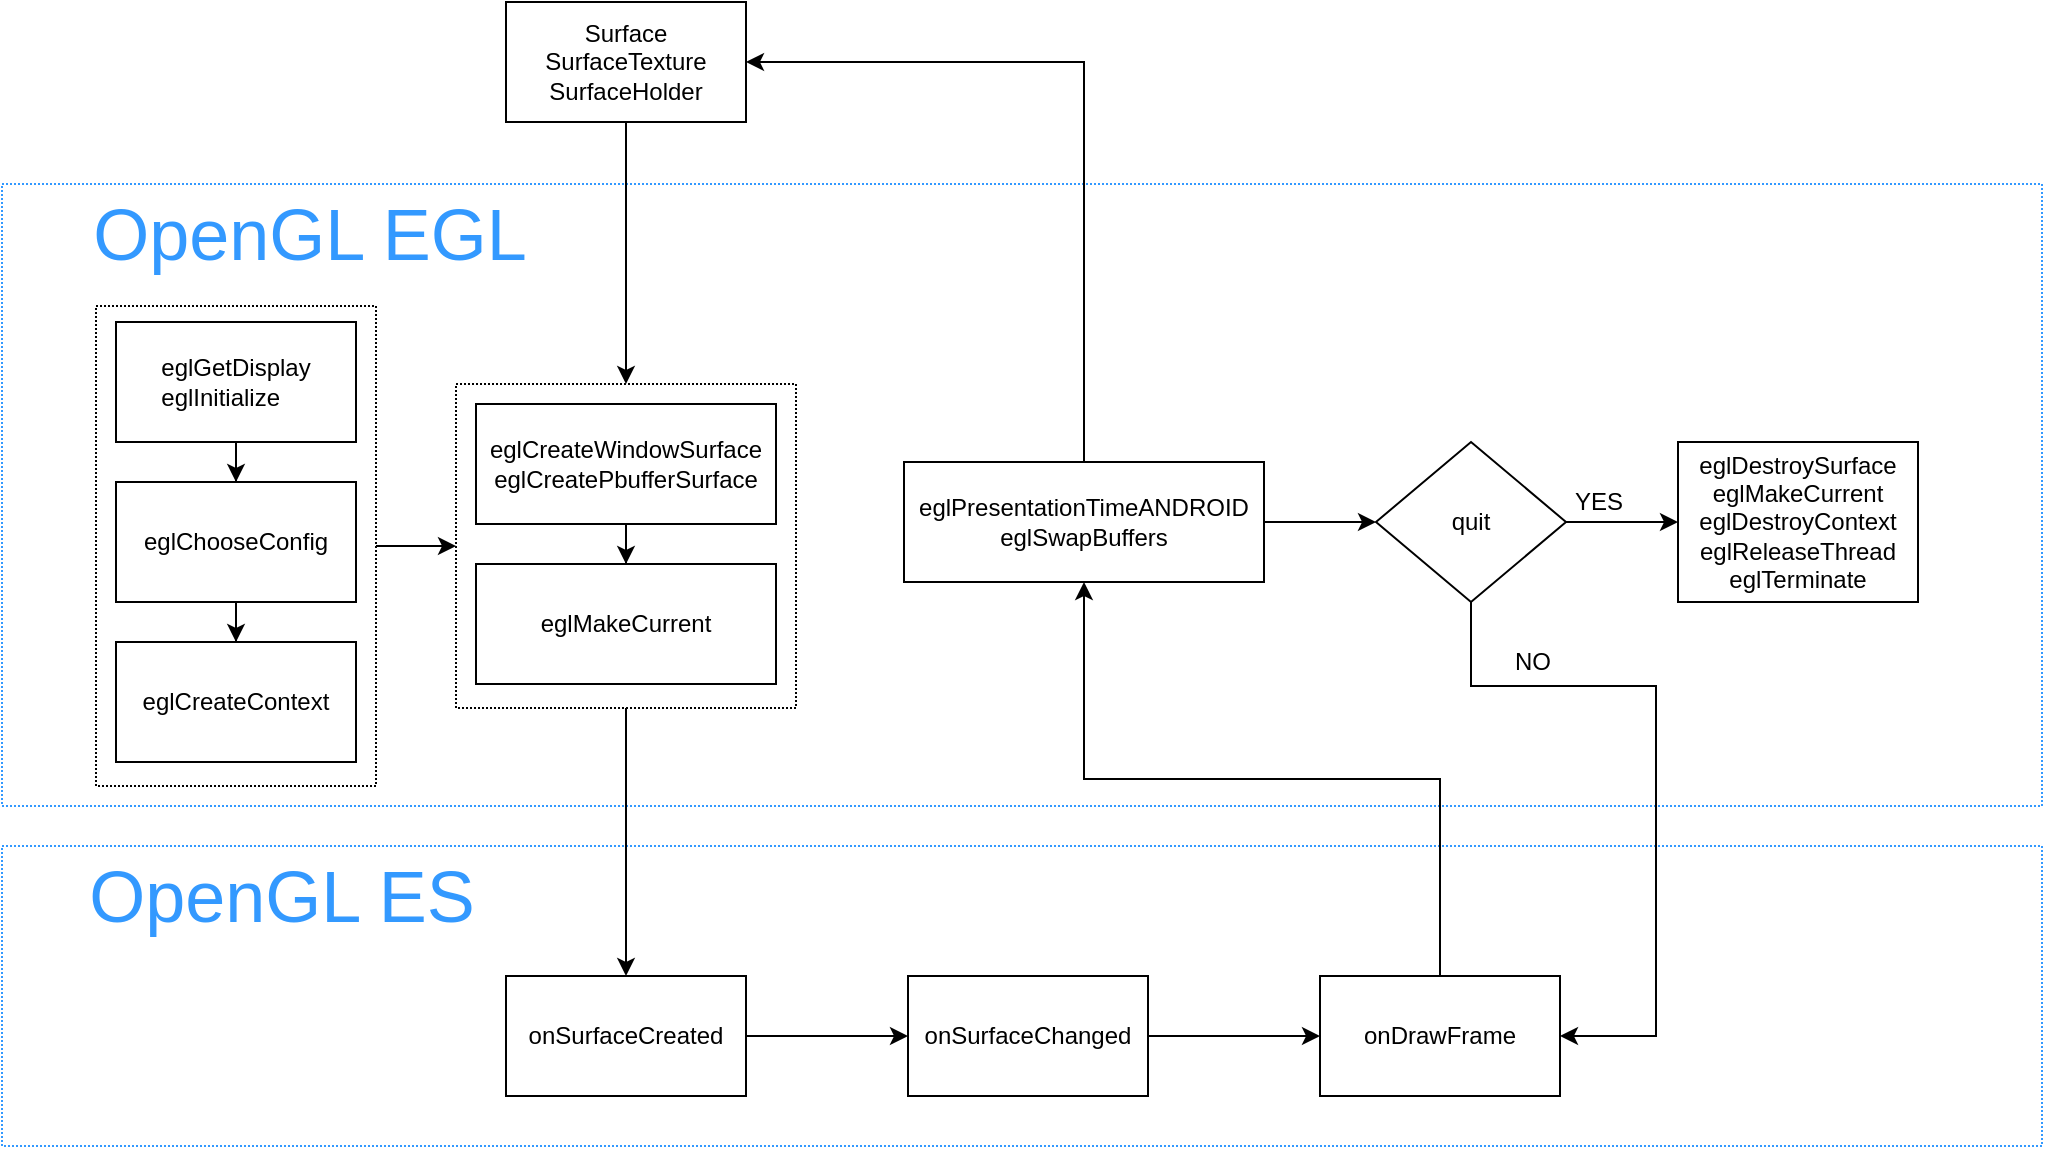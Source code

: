<mxfile version="16.6.7" type="device"><diagram id="qUqzRMUmqIEmypI3yQU-" name="Page-1"><mxGraphModel dx="946" dy="557" grid="1" gridSize="10" guides="1" tooltips="1" connect="1" arrows="1" fold="1" page="1" pageScale="1" pageWidth="1100" pageHeight="850" math="0" shadow="0"><root><mxCell id="0"/><mxCell id="1" parent="0"/><mxCell id="hj5xTVK4cAH3CIKL3ZDX-53" value="" style="rounded=0;whiteSpace=wrap;html=1;fillColor=none;dashed=1;strokeColor=#3399FF;strokeWidth=1;dashPattern=1 1;" parent="1" vertex="1"><mxGeometry x="40" y="531" width="1020" height="150" as="geometry"/></mxCell><mxCell id="hj5xTVK4cAH3CIKL3ZDX-50" value="" style="rounded=0;whiteSpace=wrap;html=1;fillColor=none;dashed=1;strokeColor=#3399FF;strokeWidth=1;dashPattern=1 1;" parent="1" vertex="1"><mxGeometry x="40" y="200" width="1020" height="311" as="geometry"/></mxCell><mxCell id="hj5xTVK4cAH3CIKL3ZDX-6" value="" style="edgeStyle=orthogonalEdgeStyle;rounded=0;orthogonalLoop=1;jettySize=auto;html=1;verticalAlign=middle;" parent="1" source="hj5xTVK4cAH3CIKL3ZDX-2" target="hj5xTVK4cAH3CIKL3ZDX-3" edge="1"><mxGeometry relative="1" as="geometry"/></mxCell><mxCell id="hj5xTVK4cAH3CIKL3ZDX-2" value="&lt;div&gt;eglGetDisplay&lt;/div&gt;&lt;div style=&quot;text-align: left&quot;&gt;eglInitialize&lt;/div&gt;" style="rounded=0;whiteSpace=wrap;html=1;verticalAlign=middle;flipH=1;" parent="1" vertex="1"><mxGeometry x="97" y="269" width="120" height="60" as="geometry"/></mxCell><mxCell id="hj5xTVK4cAH3CIKL3ZDX-7" value="" style="edgeStyle=orthogonalEdgeStyle;rounded=0;orthogonalLoop=1;jettySize=auto;html=1;verticalAlign=middle;" parent="1" source="hj5xTVK4cAH3CIKL3ZDX-3" target="hj5xTVK4cAH3CIKL3ZDX-4" edge="1"><mxGeometry relative="1" as="geometry"/></mxCell><mxCell id="hj5xTVK4cAH3CIKL3ZDX-3" value="eglChooseConfig" style="rounded=0;whiteSpace=wrap;html=1;verticalAlign=middle;flipH=1;" parent="1" vertex="1"><mxGeometry x="97" y="349" width="120" height="60" as="geometry"/></mxCell><mxCell id="hj5xTVK4cAH3CIKL3ZDX-8" value="" style="edgeStyle=orthogonalEdgeStyle;rounded=0;orthogonalLoop=1;jettySize=auto;html=1;verticalAlign=middle;exitX=1;exitY=0.5;exitDx=0;exitDy=0;entryX=0;entryY=0.5;entryDx=0;entryDy=0;" parent="1" source="ZpeD-SsbBANs4LS9PODU-2" target="ZpeD-SsbBANs4LS9PODU-3" edge="1"><mxGeometry relative="1" as="geometry"/></mxCell><mxCell id="hj5xTVK4cAH3CIKL3ZDX-4" value="eglCreateContext" style="rounded=0;whiteSpace=wrap;html=1;verticalAlign=middle;flipH=1;" parent="1" vertex="1"><mxGeometry x="97" y="429" width="120" height="60" as="geometry"/></mxCell><mxCell id="hj5xTVK4cAH3CIKL3ZDX-52" value="" style="edgeStyle=orthogonalEdgeStyle;rounded=0;orthogonalLoop=1;jettySize=auto;html=1;" parent="1" source="hj5xTVK4cAH3CIKL3ZDX-5" target="hj5xTVK4cAH3CIKL3ZDX-17" edge="1"><mxGeometry relative="1" as="geometry"/></mxCell><mxCell id="hj5xTVK4cAH3CIKL3ZDX-5" value="eglCreateWindowSurface&lt;br&gt;eglCreatePbufferSurface" style="rounded=0;whiteSpace=wrap;html=1;align=center;verticalAlign=middle;flipH=1;" parent="1" vertex="1"><mxGeometry x="277" y="310" width="150" height="60" as="geometry"/></mxCell><mxCell id="hj5xTVK4cAH3CIKL3ZDX-49" style="edgeStyle=orthogonalEdgeStyle;rounded=0;orthogonalLoop=1;jettySize=auto;html=1;exitX=0.5;exitY=0;exitDx=0;exitDy=0;entryX=0.5;entryY=1;entryDx=0;entryDy=0;" parent="1" source="hj5xTVK4cAH3CIKL3ZDX-15" target="hj5xTVK4cAH3CIKL3ZDX-19" edge="1"><mxGeometry relative="1" as="geometry"/></mxCell><mxCell id="hj5xTVK4cAH3CIKL3ZDX-15" value="&lt;span&gt;onDrawFrame&lt;/span&gt;" style="whiteSpace=wrap;html=1;" parent="1" vertex="1"><mxGeometry x="699" y="596" width="120" height="60" as="geometry"/></mxCell><mxCell id="hj5xTVK4cAH3CIKL3ZDX-33" value="" style="edgeStyle=orthogonalEdgeStyle;rounded=0;orthogonalLoop=1;jettySize=auto;html=1;exitX=1;exitY=0.5;exitDx=0;exitDy=0;" parent="1" source="hj5xTVK4cAH3CIKL3ZDX-35" target="hj5xTVK4cAH3CIKL3ZDX-32" edge="1"><mxGeometry relative="1" as="geometry"/></mxCell><mxCell id="hj5xTVK4cAH3CIKL3ZDX-47" style="edgeStyle=orthogonalEdgeStyle;rounded=0;orthogonalLoop=1;jettySize=auto;html=1;exitX=0.5;exitY=1;exitDx=0;exitDy=0;entryX=0.5;entryY=0;entryDx=0;entryDy=0;" parent="1" source="ZpeD-SsbBANs4LS9PODU-3" target="hj5xTVK4cAH3CIKL3ZDX-35" edge="1"><mxGeometry relative="1" as="geometry"/></mxCell><mxCell id="hj5xTVK4cAH3CIKL3ZDX-17" value="eglMakeCurrent" style="whiteSpace=wrap;html=1;rounded=0;verticalAlign=middle;flipH=1;" parent="1" vertex="1"><mxGeometry x="277" y="390" width="150" height="60" as="geometry"/></mxCell><mxCell id="hj5xTVK4cAH3CIKL3ZDX-26" value="" style="edgeStyle=orthogonalEdgeStyle;rounded=0;orthogonalLoop=1;jettySize=auto;html=1;" parent="1" source="hj5xTVK4cAH3CIKL3ZDX-19" target="hj5xTVK4cAH3CIKL3ZDX-24" edge="1"><mxGeometry relative="1" as="geometry"/></mxCell><mxCell id="ZpeD-SsbBANs4LS9PODU-6" style="edgeStyle=orthogonalEdgeStyle;rounded=0;orthogonalLoop=1;jettySize=auto;html=1;exitX=0.5;exitY=0;exitDx=0;exitDy=0;entryX=1;entryY=0.5;entryDx=0;entryDy=0;" edge="1" parent="1" source="hj5xTVK4cAH3CIKL3ZDX-19" target="ZpeD-SsbBANs4LS9PODU-4"><mxGeometry relative="1" as="geometry"/></mxCell><mxCell id="hj5xTVK4cAH3CIKL3ZDX-19" value="&lt;div&gt;eglPresentationTimeANDROID&lt;/div&gt;&lt;div&gt;eglSwapBuffers&lt;/div&gt;" style="whiteSpace=wrap;html=1;rounded=0;align=center;verticalAlign=middle;flipH=1;" parent="1" vertex="1"><mxGeometry x="491" y="339" width="180" height="60" as="geometry"/></mxCell><mxCell id="hj5xTVK4cAH3CIKL3ZDX-22" value="eglDestroySurface&#10;eglMakeCurrent&#10;eglDestroyContext&#10;eglReleaseThread&#10;eglTerminate" style="whiteSpace=wrap;html=1;rounded=0;verticalAlign=middle;flipH=1;" parent="1" vertex="1"><mxGeometry x="878" y="329" width="120" height="80" as="geometry"/></mxCell><mxCell id="hj5xTVK4cAH3CIKL3ZDX-27" value="" style="edgeStyle=orthogonalEdgeStyle;rounded=0;orthogonalLoop=1;jettySize=auto;html=1;" parent="1" source="hj5xTVK4cAH3CIKL3ZDX-24" target="hj5xTVK4cAH3CIKL3ZDX-22" edge="1"><mxGeometry relative="1" as="geometry"/></mxCell><mxCell id="hj5xTVK4cAH3CIKL3ZDX-30" style="edgeStyle=orthogonalEdgeStyle;rounded=0;orthogonalLoop=1;jettySize=auto;html=1;exitX=0.5;exitY=1;exitDx=0;exitDy=0;entryX=1;entryY=0.5;entryDx=0;entryDy=0;" parent="1" source="hj5xTVK4cAH3CIKL3ZDX-24" target="hj5xTVK4cAH3CIKL3ZDX-15" edge="1"><mxGeometry relative="1" as="geometry"><mxPoint x="539" y="404" as="targetPoint"/><Array as="points"><mxPoint x="775" y="451"/><mxPoint x="867" y="451"/><mxPoint x="867" y="626"/></Array></mxGeometry></mxCell><mxCell id="hj5xTVK4cAH3CIKL3ZDX-24" value="quit" style="rhombus;whiteSpace=wrap;html=1;" parent="1" vertex="1"><mxGeometry x="727" y="329" width="95" height="80" as="geometry"/></mxCell><mxCell id="hj5xTVK4cAH3CIKL3ZDX-29" value="YES" style="text;html=1;align=center;verticalAlign=middle;resizable=0;points=[];autosize=1;strokeColor=none;fillColor=none;" parent="1" vertex="1"><mxGeometry x="818" y="349" width="40" height="20" as="geometry"/></mxCell><mxCell id="hj5xTVK4cAH3CIKL3ZDX-31" value="NO" style="text;html=1;align=center;verticalAlign=middle;resizable=0;points=[];autosize=1;strokeColor=none;fillColor=none;" parent="1" vertex="1"><mxGeometry x="790" y="429" width="30" height="20" as="geometry"/></mxCell><mxCell id="hj5xTVK4cAH3CIKL3ZDX-48" value="" style="edgeStyle=orthogonalEdgeStyle;rounded=0;orthogonalLoop=1;jettySize=auto;html=1;" parent="1" source="hj5xTVK4cAH3CIKL3ZDX-32" target="hj5xTVK4cAH3CIKL3ZDX-15" edge="1"><mxGeometry relative="1" as="geometry"/></mxCell><mxCell id="hj5xTVK4cAH3CIKL3ZDX-32" value="onSurfaceChanged" style="whiteSpace=wrap;html=1;rounded=0;" parent="1" vertex="1"><mxGeometry x="493" y="596" width="120" height="60" as="geometry"/></mxCell><mxCell id="hj5xTVK4cAH3CIKL3ZDX-35" value="onSurfaceCreated" style="rounded=0;whiteSpace=wrap;html=1;" parent="1" vertex="1"><mxGeometry x="292" y="596" width="120" height="60" as="geometry"/></mxCell><mxCell id="hj5xTVK4cAH3CIKL3ZDX-55" value="OpenGL EGL" style="text;html=1;strokeColor=none;fillColor=none;align=center;verticalAlign=middle;whiteSpace=wrap;rounded=0;dashed=1;dashPattern=1 1;fontSize=36;fontColor=#3399FF;" parent="1" vertex="1"><mxGeometry x="78" y="210" width="232" height="30" as="geometry"/></mxCell><mxCell id="hj5xTVK4cAH3CIKL3ZDX-56" value="OpenGL ES" style="text;html=1;strokeColor=none;fillColor=none;align=center;verticalAlign=middle;whiteSpace=wrap;rounded=0;dashed=1;dashPattern=1 1;fontSize=36;fontColor=#3399FF;" parent="1" vertex="1"><mxGeometry x="50" y="541" width="260" height="30" as="geometry"/></mxCell><mxCell id="ZpeD-SsbBANs4LS9PODU-2" value="" style="rounded=0;whiteSpace=wrap;html=1;fillColor=none;dashed=1;dashPattern=1 1;" vertex="1" parent="1"><mxGeometry x="87" y="261" width="140" height="240" as="geometry"/></mxCell><mxCell id="ZpeD-SsbBANs4LS9PODU-3" value="" style="rounded=0;whiteSpace=wrap;html=1;dashed=1;dashPattern=1 1;fillColor=none;" vertex="1" parent="1"><mxGeometry x="267" y="300" width="170" height="162" as="geometry"/></mxCell><mxCell id="ZpeD-SsbBANs4LS9PODU-5" value="" style="edgeStyle=orthogonalEdgeStyle;rounded=0;orthogonalLoop=1;jettySize=auto;html=1;" edge="1" parent="1" source="ZpeD-SsbBANs4LS9PODU-4" target="ZpeD-SsbBANs4LS9PODU-3"><mxGeometry relative="1" as="geometry"/></mxCell><mxCell id="ZpeD-SsbBANs4LS9PODU-4" value="Surface&lt;br&gt;SurfaceTexture&lt;br&gt;SurfaceHolder" style="rounded=0;whiteSpace=wrap;html=1;fillColor=default;" vertex="1" parent="1"><mxGeometry x="292" y="109" width="120" height="60" as="geometry"/></mxCell></root></mxGraphModel></diagram></mxfile>